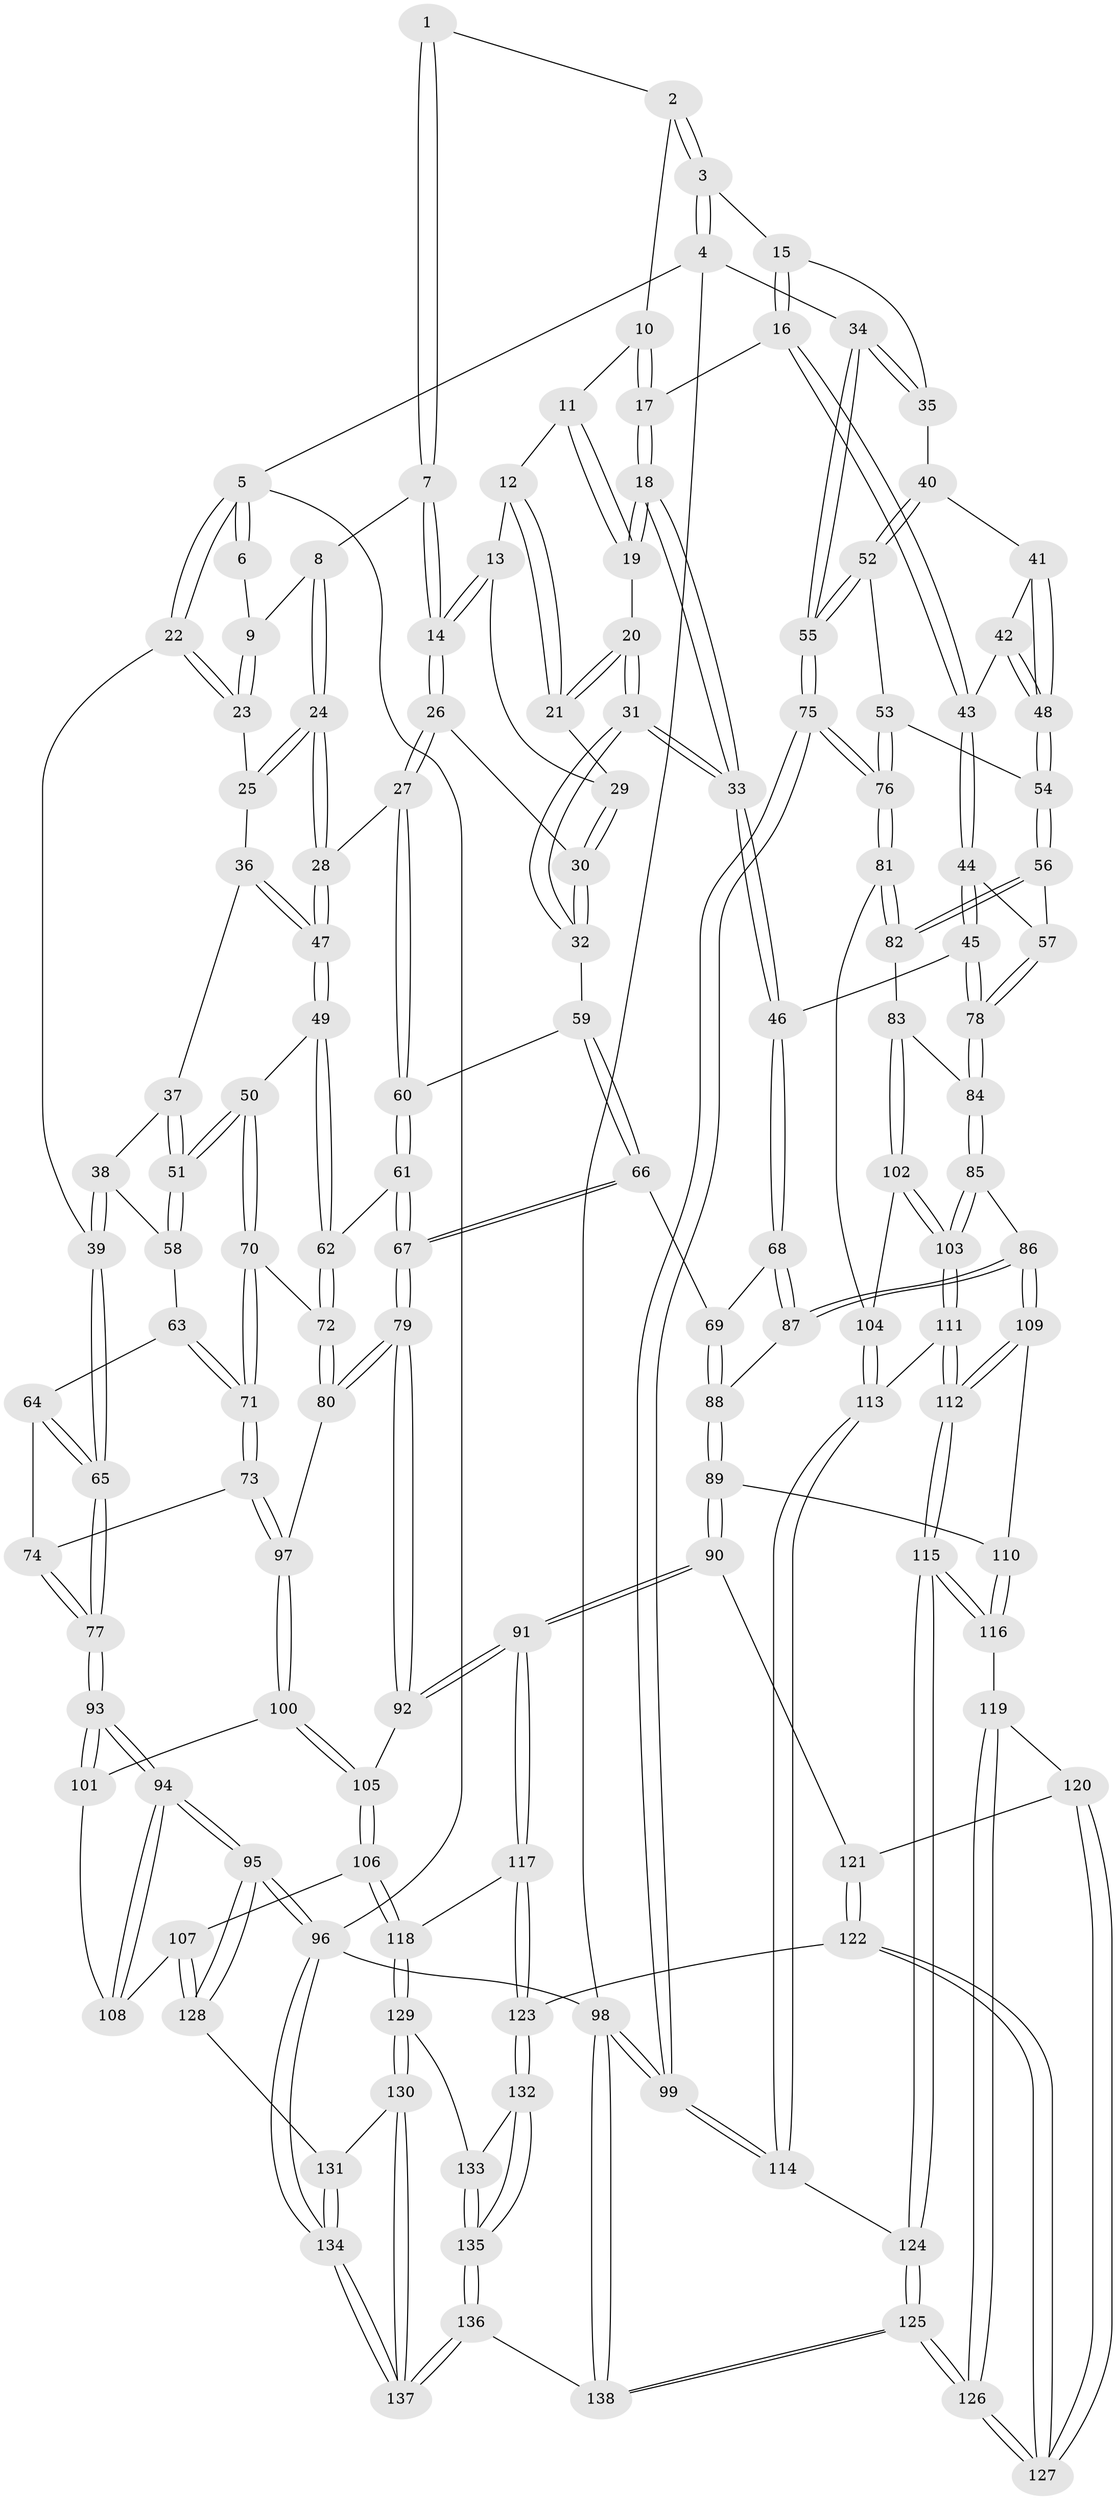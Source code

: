 // coarse degree distribution, {3: 0.42857142857142855, 4: 0.42857142857142855, 5: 0.03571428571428571, 2: 0.10714285714285714}
// Generated by graph-tools (version 1.1) at 2025/54/03/04/25 22:54:20]
// undirected, 138 vertices, 342 edges
graph export_dot {
  node [color=gray90,style=filled];
  1 [pos="+0.397034349855735+0"];
  2 [pos="+0.5782634843031702+0"];
  3 [pos="+1+0"];
  4 [pos="+1+0"];
  5 [pos="+0+0"];
  6 [pos="+0.2523432325013953+0"];
  7 [pos="+0.3302675784632056+0.1073765423819517"];
  8 [pos="+0.2651353539938385+0.13770472341859405"];
  9 [pos="+0.21009855149620066+0.1061749278808741"];
  10 [pos="+0.5759453679104822+0"];
  11 [pos="+0.5753885861143447+0"];
  12 [pos="+0.5323692473982351+0"];
  13 [pos="+0.4697018520708608+0.135765292248587"];
  14 [pos="+0.42441486880813317+0.17649320139643276"];
  15 [pos="+0.8292330040382965+0.1584793746374475"];
  16 [pos="+0.7799713754301738+0.19783138331284617"];
  17 [pos="+0.7747006362877592+0.19785801423767024"];
  18 [pos="+0.6955720177597045+0.22231151286517065"];
  19 [pos="+0.6293036990549657+0.15385227534421406"];
  20 [pos="+0.5699987186108901+0.2059824849725496"];
  21 [pos="+0.5627976525138558+0.20391258983045316"];
  22 [pos="+0+0"];
  23 [pos="+0.1072007120156246+0.15266997828309362"];
  24 [pos="+0.28732180205624924+0.27085583073976005"];
  25 [pos="+0.11976027493312609+0.18324336272387176"];
  26 [pos="+0.4242727518578412+0.17699546181398454"];
  27 [pos="+0.29916902155001984+0.2906292450525126"];
  28 [pos="+0.2981486741552891+0.290322224627269"];
  29 [pos="+0.536139931532064+0.1971229164585275"];
  30 [pos="+0.4928043825972161+0.2918890384896408"];
  31 [pos="+0.5921630753240497+0.3438063657986245"];
  32 [pos="+0.5016707183616932+0.3208570702201635"];
  33 [pos="+0.6248672429511114+0.36352546459979407"];
  34 [pos="+1+0"];
  35 [pos="+0.909259449499186+0.23716814845652048"];
  36 [pos="+0.11868435147617752+0.23546350823767578"];
  37 [pos="+0.09965272962771271+0.27868480953337393"];
  38 [pos="+0.04955112048533326+0.2966834553190939"];
  39 [pos="+0+0.096860653948473"];
  40 [pos="+0.9161380632873405+0.27347227104194727"];
  41 [pos="+0.9068257492631011+0.27583245987720617"];
  42 [pos="+0.8200079583091067+0.275593626522169"];
  43 [pos="+0.8045911894163186+0.26830500832515364"];
  44 [pos="+0.7654496462511207+0.3657865897681368"];
  45 [pos="+0.673835685611142+0.3785965100339146"];
  46 [pos="+0.6289180885265485+0.3719376299093075"];
  47 [pos="+0.22535421631289815+0.3290551440099927"];
  48 [pos="+0.8557819119699572+0.3250691208017076"];
  49 [pos="+0.2116344699945907+0.34230383506519313"];
  50 [pos="+0.14412376024406104+0.362406955201377"];
  51 [pos="+0.14397013286594587+0.3623386002349771"];
  52 [pos="+0.9790548772882167+0.3300485725539698"];
  53 [pos="+0.927683176611015+0.38577629895089843"];
  54 [pos="+0.8682448701914239+0.40982370575565585"];
  55 [pos="+1+0.26857223694092686"];
  56 [pos="+0.867292171756731+0.4105765342496285"];
  57 [pos="+0.837090255847886+0.4034898192965435"];
  58 [pos="+0.05556090736707057+0.3713550177445471"];
  59 [pos="+0.4414360512347249+0.3500285048949431"];
  60 [pos="+0.30340269803525716+0.29555203819348635"];
  61 [pos="+0.3170613621888928+0.4092727538767953"];
  62 [pos="+0.22747544246082113+0.45046817937023925"];
  63 [pos="+0.04921578950924581+0.37705756724884393"];
  64 [pos="+0.019498544383216892+0.3816762368226667"];
  65 [pos="+0+0.33799173696424883"];
  66 [pos="+0.42878114716070703+0.43007184407163995"];
  67 [pos="+0.34513673073773043+0.4551608740116743"];
  68 [pos="+0.6135564657371806+0.42326180019570286"];
  69 [pos="+0.44985484508786033+0.4560144246021707"];
  70 [pos="+0.1359055851147386+0.4457115800725883"];
  71 [pos="+0.08567725122702331+0.4837499533312843"];
  72 [pos="+0.2189823521511034+0.4755504380721459"];
  73 [pos="+0.07379967587926674+0.5059410169916623"];
  74 [pos="+0.020480656265802644+0.4508631920872307"];
  75 [pos="+1+0.6049938618311246"];
  76 [pos="+1+0.5602087011870768"];
  77 [pos="+0+0.41002545204740026"];
  78 [pos="+0.7576242583929708+0.47871258611098566"];
  79 [pos="+0.3057168223689966+0.5841064900704737"];
  80 [pos="+0.23787283481676474+0.5285456261863242"];
  81 [pos="+1+0.5593805681831083"];
  82 [pos="+0.8695315544074749+0.5192638686776156"];
  83 [pos="+0.8116191520802535+0.5670531199475933"];
  84 [pos="+0.7711038945375385+0.5618347006728867"];
  85 [pos="+0.6996547526121288+0.5832803086081076"];
  86 [pos="+0.6834497477436497+0.5845509935320623"];
  87 [pos="+0.6120637155421123+0.48662616138900133"];
  88 [pos="+0.4642673197092246+0.5810300783522859"];
  89 [pos="+0.44470375398660944+0.6160066906701609"];
  90 [pos="+0.4237106090123358+0.6311702470671463"];
  91 [pos="+0.35574939498934804+0.6428800557822367"];
  92 [pos="+0.3145390697904548+0.6053707067803634"];
  93 [pos="+0+0.6161773067605928"];
  94 [pos="+0+0.7394736973096286"];
  95 [pos="+0+0.9860865908116582"];
  96 [pos="+0+1"];
  97 [pos="+0.06377911681192244+0.5567547126796546"];
  98 [pos="+1+1"];
  99 [pos="+1+0.8528397737036065"];
  100 [pos="+0.05849659863930592+0.5643455072264216"];
  101 [pos="+0.024848387688494466+0.5753488702197788"];
  102 [pos="+0.8188272528780393+0.5843097105731386"];
  103 [pos="+0.7945257645407148+0.7343621607497599"];
  104 [pos="+0.8875059714473207+0.64892349410742"];
  105 [pos="+0.14432299036622234+0.6570554974302409"];
  106 [pos="+0.1313348081622326+0.7336614393232561"];
  107 [pos="+0.07032061163865941+0.7559337678887635"];
  108 [pos="+0.06812036130880854+0.7552473065231229"];
  109 [pos="+0.6446910524869697+0.6512786553950286"];
  110 [pos="+0.6305585169188348+0.6573968806895208"];
  111 [pos="+0.7973992289676634+0.7602516606896143"];
  112 [pos="+0.7515060507473225+0.7983385964065276"];
  113 [pos="+0.9067610754637019+0.7447652812755493"];
  114 [pos="+1+0.8402262490763078"];
  115 [pos="+0.7204891067154954+0.8734348306294731"];
  116 [pos="+0.5821891593832491+0.7510104131788848"];
  117 [pos="+0.3409486644222387+0.6939015456461026"];
  118 [pos="+0.22151118230816064+0.8034688828484023"];
  119 [pos="+0.5612537574817705+0.7570585548648673"];
  120 [pos="+0.5240589158654578+0.7567623915275873"];
  121 [pos="+0.4626287936993895+0.6839560139573847"];
  122 [pos="+0.44830046804561363+0.8569964689262589"];
  123 [pos="+0.4069749151246191+0.8504808339056475"];
  124 [pos="+0.7132215159725982+0.9589293989633333"];
  125 [pos="+0.653561503056828+1"];
  126 [pos="+0.5837456185302273+0.9784241101899639"];
  127 [pos="+0.47259333611658416+0.862568428179226"];
  128 [pos="+0.07484012720562311+0.8603319132453692"];
  129 [pos="+0.2213447788589254+0.806481543245225"];
  130 [pos="+0.1263924243215872+0.8864211001310577"];
  131 [pos="+0.0893950429473031+0.8701291628905325"];
  132 [pos="+0.3915554904574159+0.8645664135046779"];
  133 [pos="+0.25573155683255294+0.8614225820827787"];
  134 [pos="+0+1"];
  135 [pos="+0.27045475191982965+1"];
  136 [pos="+0.26998708558566115+1"];
  137 [pos="+0.19401693695092168+1"];
  138 [pos="+0.6433922161516173+1"];
  1 -- 2;
  1 -- 7;
  1 -- 7;
  2 -- 3;
  2 -- 3;
  2 -- 10;
  3 -- 4;
  3 -- 4;
  3 -- 15;
  4 -- 5;
  4 -- 34;
  4 -- 98;
  5 -- 6;
  5 -- 6;
  5 -- 22;
  5 -- 22;
  5 -- 96;
  6 -- 9;
  7 -- 8;
  7 -- 14;
  7 -- 14;
  8 -- 9;
  8 -- 24;
  8 -- 24;
  9 -- 23;
  9 -- 23;
  10 -- 11;
  10 -- 17;
  10 -- 17;
  11 -- 12;
  11 -- 19;
  11 -- 19;
  12 -- 13;
  12 -- 21;
  12 -- 21;
  13 -- 14;
  13 -- 14;
  13 -- 29;
  14 -- 26;
  14 -- 26;
  15 -- 16;
  15 -- 16;
  15 -- 35;
  16 -- 17;
  16 -- 43;
  16 -- 43;
  17 -- 18;
  17 -- 18;
  18 -- 19;
  18 -- 19;
  18 -- 33;
  18 -- 33;
  19 -- 20;
  20 -- 21;
  20 -- 21;
  20 -- 31;
  20 -- 31;
  21 -- 29;
  22 -- 23;
  22 -- 23;
  22 -- 39;
  23 -- 25;
  24 -- 25;
  24 -- 25;
  24 -- 28;
  24 -- 28;
  25 -- 36;
  26 -- 27;
  26 -- 27;
  26 -- 30;
  27 -- 28;
  27 -- 60;
  27 -- 60;
  28 -- 47;
  28 -- 47;
  29 -- 30;
  29 -- 30;
  30 -- 32;
  30 -- 32;
  31 -- 32;
  31 -- 32;
  31 -- 33;
  31 -- 33;
  32 -- 59;
  33 -- 46;
  33 -- 46;
  34 -- 35;
  34 -- 35;
  34 -- 55;
  34 -- 55;
  35 -- 40;
  36 -- 37;
  36 -- 47;
  36 -- 47;
  37 -- 38;
  37 -- 51;
  37 -- 51;
  38 -- 39;
  38 -- 39;
  38 -- 58;
  39 -- 65;
  39 -- 65;
  40 -- 41;
  40 -- 52;
  40 -- 52;
  41 -- 42;
  41 -- 48;
  41 -- 48;
  42 -- 43;
  42 -- 48;
  42 -- 48;
  43 -- 44;
  43 -- 44;
  44 -- 45;
  44 -- 45;
  44 -- 57;
  45 -- 46;
  45 -- 78;
  45 -- 78;
  46 -- 68;
  46 -- 68;
  47 -- 49;
  47 -- 49;
  48 -- 54;
  48 -- 54;
  49 -- 50;
  49 -- 62;
  49 -- 62;
  50 -- 51;
  50 -- 51;
  50 -- 70;
  50 -- 70;
  51 -- 58;
  51 -- 58;
  52 -- 53;
  52 -- 55;
  52 -- 55;
  53 -- 54;
  53 -- 76;
  53 -- 76;
  54 -- 56;
  54 -- 56;
  55 -- 75;
  55 -- 75;
  56 -- 57;
  56 -- 82;
  56 -- 82;
  57 -- 78;
  57 -- 78;
  58 -- 63;
  59 -- 60;
  59 -- 66;
  59 -- 66;
  60 -- 61;
  60 -- 61;
  61 -- 62;
  61 -- 67;
  61 -- 67;
  62 -- 72;
  62 -- 72;
  63 -- 64;
  63 -- 71;
  63 -- 71;
  64 -- 65;
  64 -- 65;
  64 -- 74;
  65 -- 77;
  65 -- 77;
  66 -- 67;
  66 -- 67;
  66 -- 69;
  67 -- 79;
  67 -- 79;
  68 -- 69;
  68 -- 87;
  68 -- 87;
  69 -- 88;
  69 -- 88;
  70 -- 71;
  70 -- 71;
  70 -- 72;
  71 -- 73;
  71 -- 73;
  72 -- 80;
  72 -- 80;
  73 -- 74;
  73 -- 97;
  73 -- 97;
  74 -- 77;
  74 -- 77;
  75 -- 76;
  75 -- 76;
  75 -- 99;
  75 -- 99;
  76 -- 81;
  76 -- 81;
  77 -- 93;
  77 -- 93;
  78 -- 84;
  78 -- 84;
  79 -- 80;
  79 -- 80;
  79 -- 92;
  79 -- 92;
  80 -- 97;
  81 -- 82;
  81 -- 82;
  81 -- 104;
  82 -- 83;
  83 -- 84;
  83 -- 102;
  83 -- 102;
  84 -- 85;
  84 -- 85;
  85 -- 86;
  85 -- 103;
  85 -- 103;
  86 -- 87;
  86 -- 87;
  86 -- 109;
  86 -- 109;
  87 -- 88;
  88 -- 89;
  88 -- 89;
  89 -- 90;
  89 -- 90;
  89 -- 110;
  90 -- 91;
  90 -- 91;
  90 -- 121;
  91 -- 92;
  91 -- 92;
  91 -- 117;
  91 -- 117;
  92 -- 105;
  93 -- 94;
  93 -- 94;
  93 -- 101;
  93 -- 101;
  94 -- 95;
  94 -- 95;
  94 -- 108;
  94 -- 108;
  95 -- 96;
  95 -- 96;
  95 -- 128;
  95 -- 128;
  96 -- 134;
  96 -- 134;
  96 -- 98;
  97 -- 100;
  97 -- 100;
  98 -- 99;
  98 -- 99;
  98 -- 138;
  98 -- 138;
  99 -- 114;
  99 -- 114;
  100 -- 101;
  100 -- 105;
  100 -- 105;
  101 -- 108;
  102 -- 103;
  102 -- 103;
  102 -- 104;
  103 -- 111;
  103 -- 111;
  104 -- 113;
  104 -- 113;
  105 -- 106;
  105 -- 106;
  106 -- 107;
  106 -- 118;
  106 -- 118;
  107 -- 108;
  107 -- 128;
  107 -- 128;
  109 -- 110;
  109 -- 112;
  109 -- 112;
  110 -- 116;
  110 -- 116;
  111 -- 112;
  111 -- 112;
  111 -- 113;
  112 -- 115;
  112 -- 115;
  113 -- 114;
  113 -- 114;
  114 -- 124;
  115 -- 116;
  115 -- 116;
  115 -- 124;
  115 -- 124;
  116 -- 119;
  117 -- 118;
  117 -- 123;
  117 -- 123;
  118 -- 129;
  118 -- 129;
  119 -- 120;
  119 -- 126;
  119 -- 126;
  120 -- 121;
  120 -- 127;
  120 -- 127;
  121 -- 122;
  121 -- 122;
  122 -- 123;
  122 -- 127;
  122 -- 127;
  123 -- 132;
  123 -- 132;
  124 -- 125;
  124 -- 125;
  125 -- 126;
  125 -- 126;
  125 -- 138;
  125 -- 138;
  126 -- 127;
  126 -- 127;
  128 -- 131;
  129 -- 130;
  129 -- 130;
  129 -- 133;
  130 -- 131;
  130 -- 137;
  130 -- 137;
  131 -- 134;
  131 -- 134;
  132 -- 133;
  132 -- 135;
  132 -- 135;
  133 -- 135;
  133 -- 135;
  134 -- 137;
  134 -- 137;
  135 -- 136;
  135 -- 136;
  136 -- 137;
  136 -- 137;
  136 -- 138;
}
